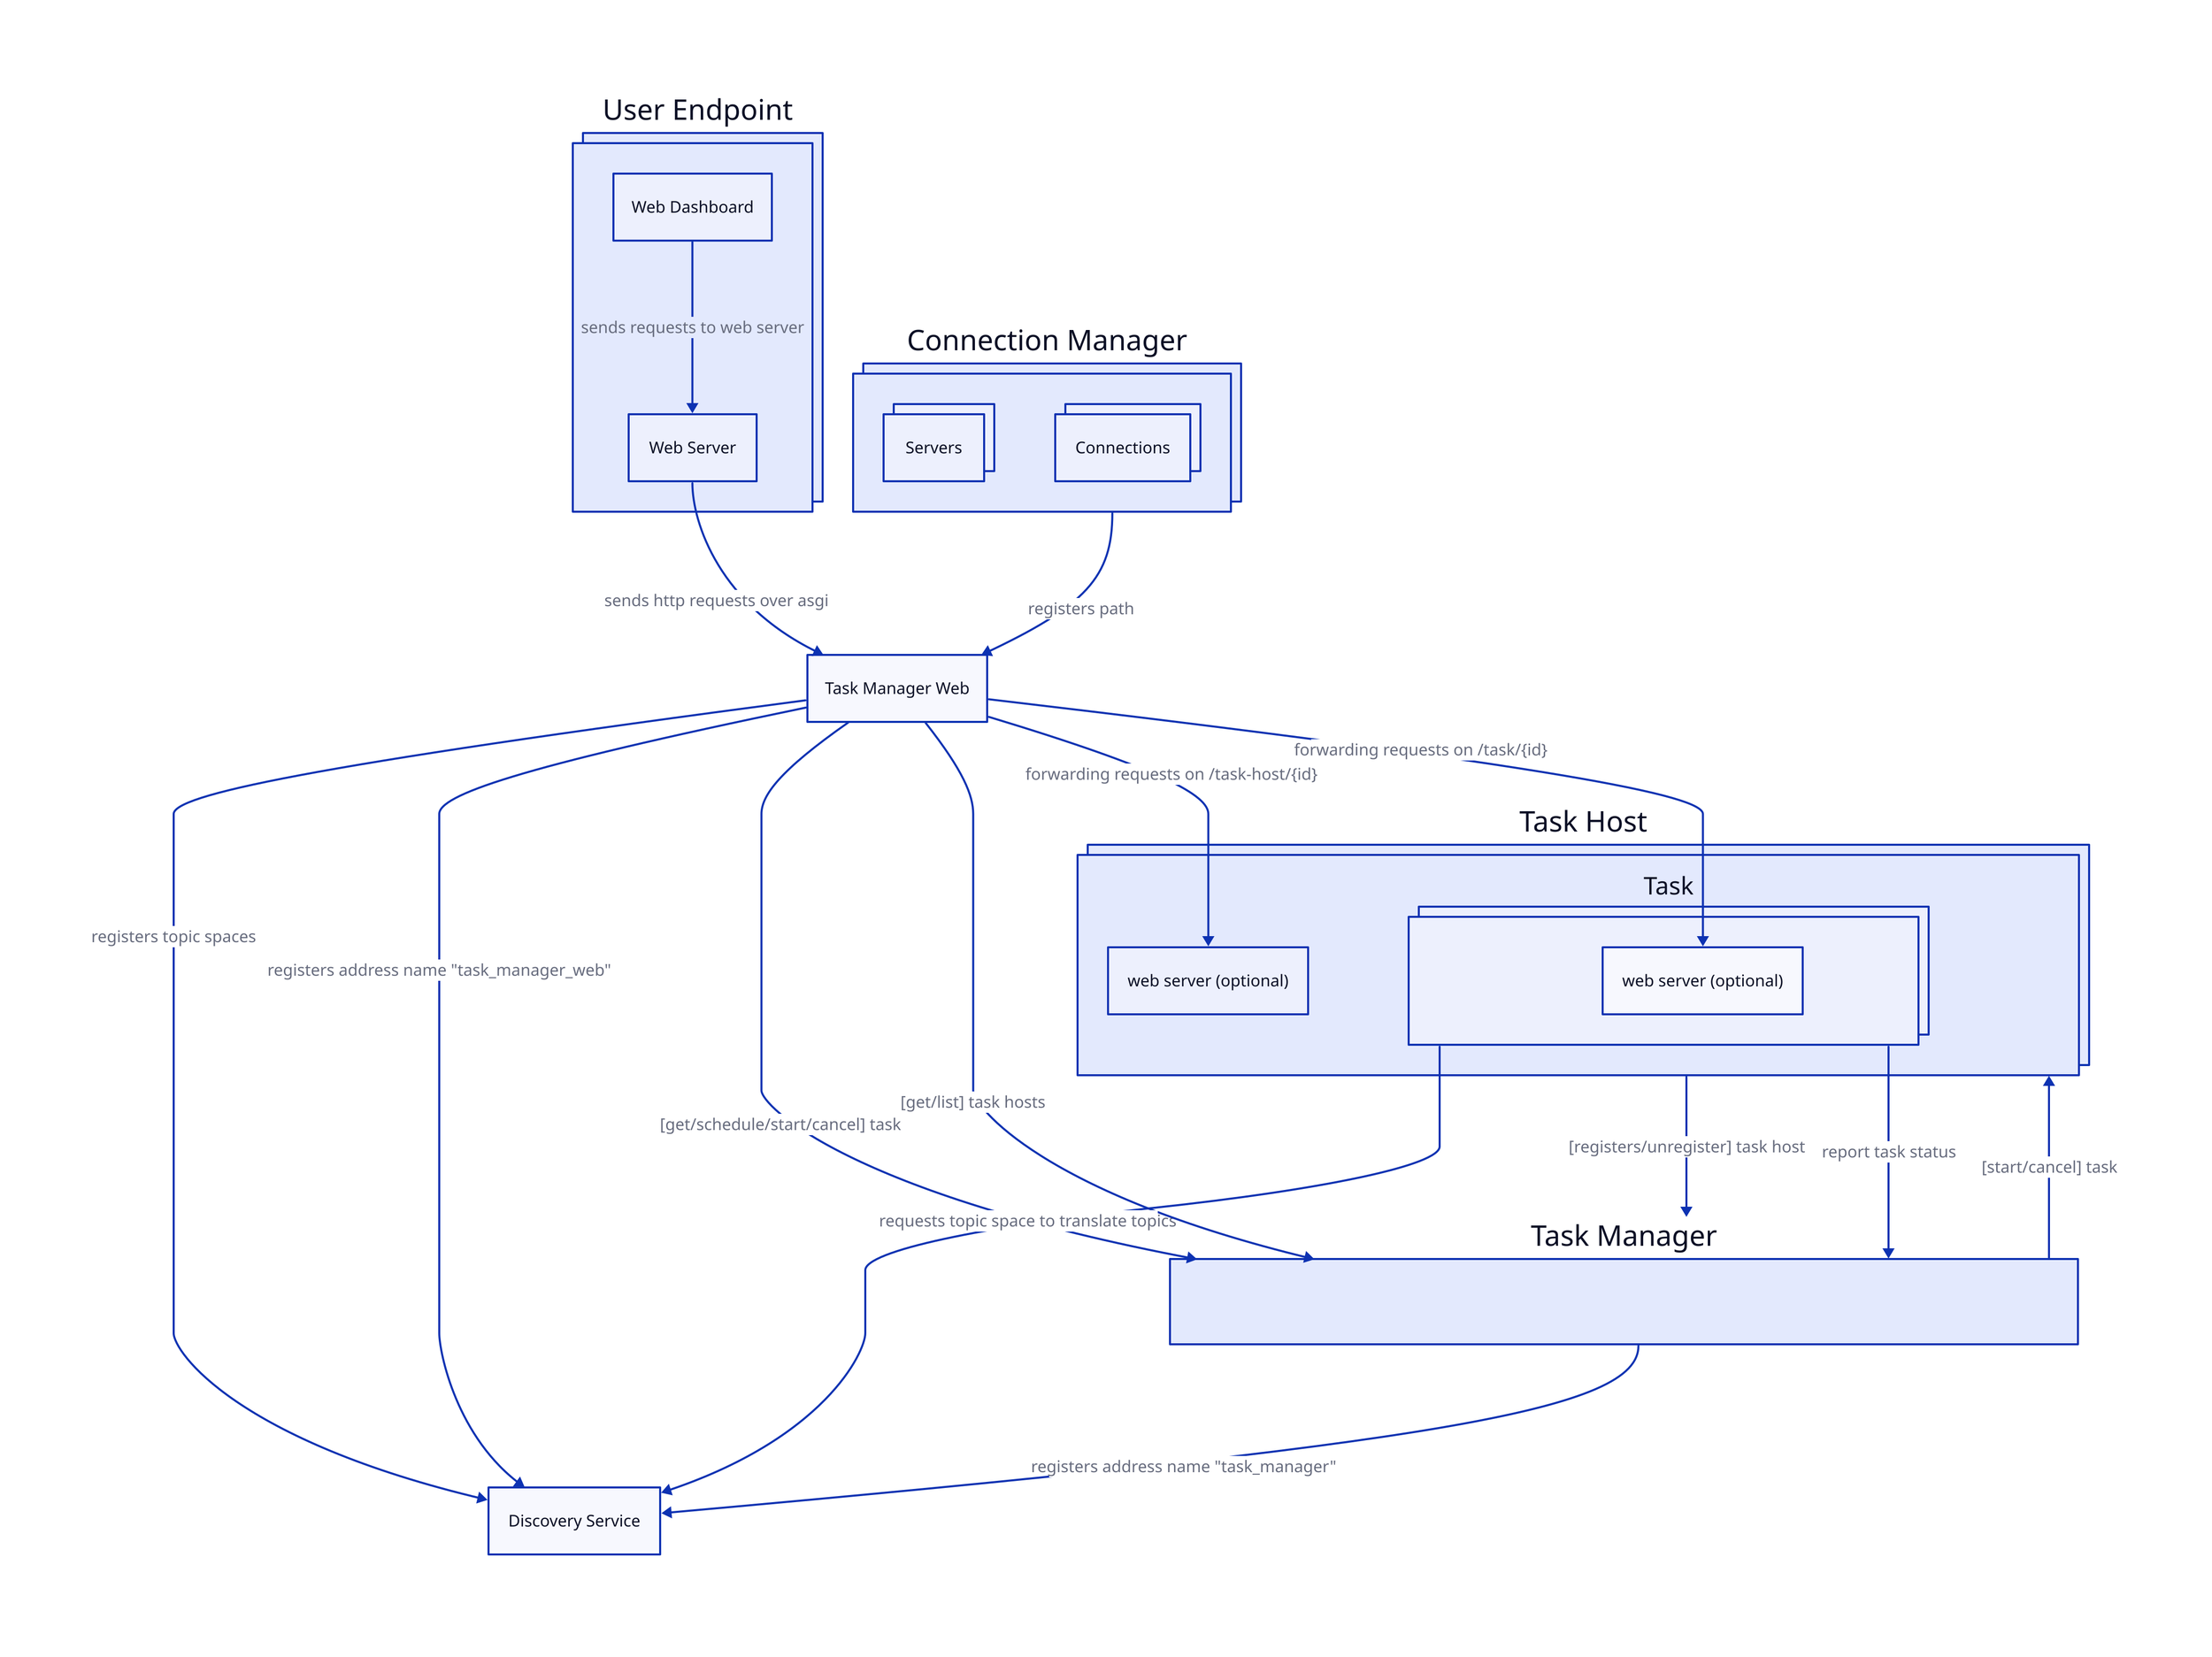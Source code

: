 direction: down

discovery: Discovery Service
task_host: Task Host {
    web_server: web server (optional)

    task: Task {
        web_server: web server (optional)

        style {
            multiple: true
        }
    }

    style {
        multiple: true
    }
}

task_manager: Task Manager {
    description: |md
        Manages tasks and task hosts. It also broadcasts task status reports to its subscribers. 
    |
}
task_manager_web: Task Manager Web

user_endpoint: User Endpoint {
    web_server: Web Server
    web_dashboard: Web Dashboard

    web_dashboard -> web_server: sends requests to web server

    style.multiple: true
}

connection_manager: Connection Manager {
    servers: Servers {
        style.multiple: true
    }
    connections: Connections {
        style.multiple: true
    }
    style.multiple: true
}

connection_manager -> task_manager_web: registers path
task_manager_web -> discovery: registers topic spaces
task_manager_web -> discovery: registers address name "task_manager_web"
task_manager -> discovery: registers address name "task_manager"
task_host.task -> discovery: requests topic space to translate topics

user_endpoint.web_server -> task_manager_web: sends http requests over asgi

task_host -> task_manager: "[registers/unregister] task host"
task_host.task -> task_manager: "report task status"

task_manager -> task_host: "[start/cancel] task"
# task_manager -> task_manager_web: broadcasting task status reports 

task_manager_web -> task_manager: "[get/schedule/start/cancel] task"
task_manager_web -> task_manager: "[get/list] task hosts"
task_manager_web -> task_host.web_server: "forwarding requests on /task-host/{id}"
task_manager_web -> task_host.task.web_server: "forwarding requests on /task/{id}"


# "Task Host" -> "Task Host".Task: starts tasks